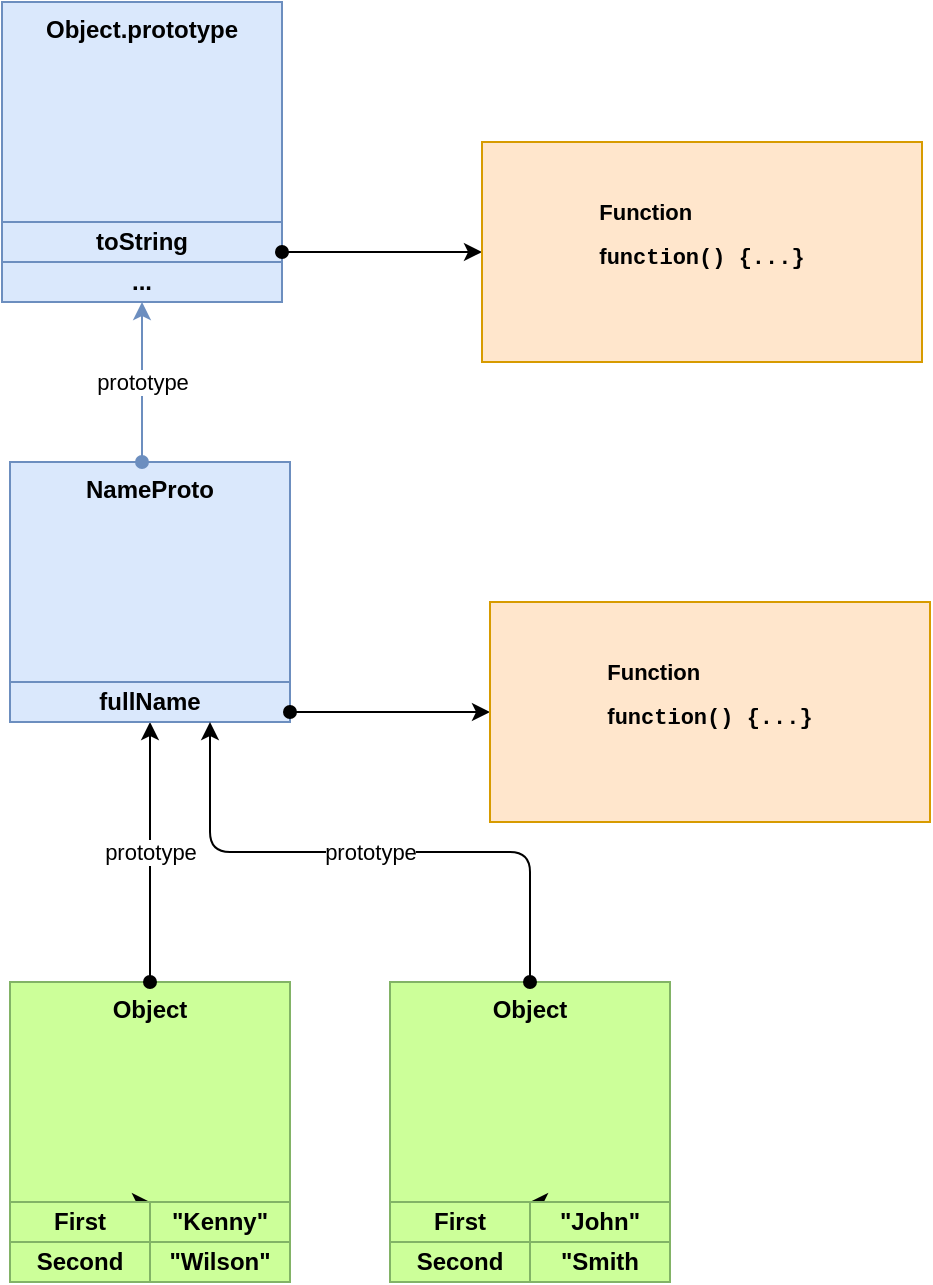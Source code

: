 <mxfile version="14.5.1" type="device"><diagram id="uR8cirdBnlo6F4v1-vQ9" name="Page-1"><mxGraphModel dx="2062" dy="-103" grid="1" gridSize="10" guides="1" tooltips="1" connect="1" arrows="1" fold="1" page="1" pageScale="1" pageWidth="827" pageHeight="1169" math="0" shadow="0"><root><mxCell id="0"/><mxCell id="1" parent="0"/><mxCell id="0dcmXLS9YXZwjWuHpy0K-1" value="Object&lt;div style=&quot;text-align: justify&quot;&gt;&lt;/div&gt;" style="rounded=0;whiteSpace=wrap;html=1;strokeColor=#82b366;fillColor=#CCFF99;fontStyle=1;verticalAlign=top;" vertex="1" parent="1"><mxGeometry x="120" y="2460" width="140" height="110" as="geometry"/></mxCell><mxCell id="0dcmXLS9YXZwjWuHpy0K-2" value="toString" style="rounded=0;whiteSpace=wrap;html=1;strokeColor=#6c8ebf;fillColor=#dae8fc;fontStyle=1" vertex="1" parent="1"><mxGeometry x="116" y="2080" width="140" height="20" as="geometry"/></mxCell><mxCell id="0dcmXLS9YXZwjWuHpy0K-3" value="Object.prototype&lt;div style=&quot;text-align: justify&quot;&gt;&lt;/div&gt;" style="rounded=0;whiteSpace=wrap;html=1;strokeColor=#6c8ebf;fillColor=#dae8fc;fontStyle=1;verticalAlign=top;" vertex="1" parent="1"><mxGeometry x="116" y="1970" width="140" height="110" as="geometry"/></mxCell><mxCell id="0dcmXLS9YXZwjWuHpy0K-4" value="" style="endArrow=classic;html=1;endFill=1;startArrow=oval;startFill=1;exitX=1;exitY=0.75;exitDx=0;exitDy=0;entryX=0;entryY=0.5;entryDx=0;entryDy=0;" edge="1" parent="1" source="0dcmXLS9YXZwjWuHpy0K-2" target="0dcmXLS9YXZwjWuHpy0K-5"><mxGeometry width="50" height="50" relative="1" as="geometry"><mxPoint x="326" y="1950" as="sourcePoint"/><mxPoint x="376" y="1900" as="targetPoint"/></mxGeometry></mxCell><mxCell id="0dcmXLS9YXZwjWuHpy0K-5" value="&lt;p class=&quot;SourceCodeCxSpFirst&quot; style=&quot;text-align: left ; font-size: 11px ; line-height: 80%&quot;&gt;&lt;font style=&quot;font-size: 11px&quot;&gt;Function&lt;/font&gt;&lt;/p&gt;&lt;p class=&quot;SourceCodeCxSpFirst&quot; style=&quot;text-align: left ; font-size: 11px&quot;&gt;&lt;font style=&quot;font-size: 11px&quot;&gt;f&lt;font face=&quot;Courier New&quot;&gt;unction()&amp;nbsp;{...}&lt;/font&gt;&lt;/font&gt;&lt;/p&gt;&lt;br&gt;&lt;div style=&quot;text-align: justify&quot;&gt;&lt;/div&gt;" style="rounded=0;whiteSpace=wrap;html=1;strokeColor=#d79b00;fillColor=#ffe6cc;fontStyle=1" vertex="1" parent="1"><mxGeometry x="356" y="2040" width="220" height="110" as="geometry"/></mxCell><mxCell id="0dcmXLS9YXZwjWuHpy0K-6" value="..." style="rounded=0;whiteSpace=wrap;html=1;strokeColor=#6c8ebf;fillColor=#dae8fc;fontStyle=1" vertex="1" parent="1"><mxGeometry x="116" y="2100" width="140" height="20" as="geometry"/></mxCell><mxCell id="0dcmXLS9YXZwjWuHpy0K-7" value="prototype" style="endArrow=classic;html=1;endFill=1;startArrow=oval;startFill=1;exitX=0.5;exitY=0;exitDx=0;exitDy=0;entryX=0.5;entryY=1;entryDx=0;entryDy=0;" edge="1" parent="1" source="0dcmXLS9YXZwjWuHpy0K-1" target="0dcmXLS9YXZwjWuHpy0K-8"><mxGeometry width="50" height="50" relative="1" as="geometry"><mxPoint x="266" y="2305" as="sourcePoint"/><mxPoint x="190" y="2350" as="targetPoint"/></mxGeometry></mxCell><mxCell id="0dcmXLS9YXZwjWuHpy0K-8" value="fullName" style="rounded=0;whiteSpace=wrap;html=1;strokeColor=#6c8ebf;fillColor=#dae8fc;fontStyle=1" vertex="1" parent="1"><mxGeometry x="120" y="2310" width="140" height="20" as="geometry"/></mxCell><mxCell id="0dcmXLS9YXZwjWuHpy0K-9" value="NameProto&lt;div style=&quot;text-align: justify&quot;&gt;&lt;/div&gt;" style="rounded=0;whiteSpace=wrap;html=1;strokeColor=#6c8ebf;fillColor=#dae8fc;fontStyle=1;verticalAlign=top;" vertex="1" parent="1"><mxGeometry x="120" y="2200" width="140" height="110" as="geometry"/></mxCell><mxCell id="0dcmXLS9YXZwjWuHpy0K-10" value="" style="endArrow=classic;html=1;endFill=1;startArrow=oval;startFill=1;exitX=1;exitY=0.75;exitDx=0;exitDy=0;entryX=0;entryY=0.5;entryDx=0;entryDy=0;" edge="1" parent="1" source="0dcmXLS9YXZwjWuHpy0K-8" target="0dcmXLS9YXZwjWuHpy0K-11"><mxGeometry width="50" height="50" relative="1" as="geometry"><mxPoint x="330" y="2180" as="sourcePoint"/><mxPoint x="380" y="2130" as="targetPoint"/></mxGeometry></mxCell><mxCell id="0dcmXLS9YXZwjWuHpy0K-11" value="&lt;p class=&quot;SourceCodeCxSpFirst&quot; style=&quot;text-align: left ; font-size: 11px ; line-height: 80%&quot;&gt;&lt;font style=&quot;font-size: 11px&quot;&gt;Function&lt;/font&gt;&lt;/p&gt;&lt;p class=&quot;SourceCodeCxSpFirst&quot; style=&quot;text-align: left ; font-size: 11px&quot;&gt;&lt;font style=&quot;font-size: 11px&quot;&gt;f&lt;font face=&quot;Courier New&quot;&gt;unction()&amp;nbsp;{...}&lt;/font&gt;&lt;/font&gt;&lt;/p&gt;&lt;br&gt;&lt;div style=&quot;text-align: justify&quot;&gt;&lt;/div&gt;" style="rounded=0;whiteSpace=wrap;html=1;strokeColor=#d79b00;fillColor=#ffe6cc;fontStyle=1" vertex="1" parent="1"><mxGeometry x="360" y="2270" width="220" height="110" as="geometry"/></mxCell><mxCell id="0dcmXLS9YXZwjWuHpy0K-12" value="prototype" style="endArrow=classic;html=1;endFill=1;startArrow=oval;startFill=1;fillColor=#dae8fc;strokeColor=#6c8ebf;" edge="1" parent="1"><mxGeometry width="50" height="50" relative="1" as="geometry"><mxPoint x="186" y="2200" as="sourcePoint"/><mxPoint x="186" y="2120" as="targetPoint"/></mxGeometry></mxCell><mxCell id="0dcmXLS9YXZwjWuHpy0K-13" value="Object&lt;div style=&quot;text-align: justify&quot;&gt;&lt;/div&gt;" style="rounded=0;whiteSpace=wrap;html=1;strokeColor=#82b366;fillColor=#CCFF99;fontStyle=1;verticalAlign=top;" vertex="1" parent="1"><mxGeometry x="310" y="2460" width="140" height="110" as="geometry"/></mxCell><mxCell id="0dcmXLS9YXZwjWuHpy0K-14" value="prototype" style="endArrow=classic;html=1;endFill=1;startArrow=oval;startFill=1;exitX=0.5;exitY=0;exitDx=0;exitDy=0;edgeStyle=orthogonalEdgeStyle;" edge="1" parent="1" source="0dcmXLS9YXZwjWuHpy0K-13" target="0dcmXLS9YXZwjWuHpy0K-8"><mxGeometry width="50" height="50" relative="1" as="geometry"><mxPoint x="200" y="2470" as="sourcePoint"/><mxPoint x="233.96" y="2350.66" as="targetPoint"/><Array as="points"><mxPoint x="380" y="2395"/><mxPoint x="220" y="2395"/></Array></mxGeometry></mxCell><mxCell id="0dcmXLS9YXZwjWuHpy0K-15" value="&quot;Wilson&quot;" style="rounded=0;whiteSpace=wrap;html=1;strokeColor=#82b366;fillColor=#CCFF99;fontStyle=1" vertex="1" parent="1"><mxGeometry x="190" y="2590" width="70" height="20" as="geometry"/></mxCell><mxCell id="0dcmXLS9YXZwjWuHpy0K-30" value="" style="edgeStyle=orthogonalEdgeStyle;rounded=0;orthogonalLoop=1;jettySize=auto;html=1;" edge="1" parent="1" source="0dcmXLS9YXZwjWuHpy0K-16" target="0dcmXLS9YXZwjWuHpy0K-1"><mxGeometry relative="1" as="geometry"/></mxCell><mxCell id="0dcmXLS9YXZwjWuHpy0K-16" value="Second" style="rounded=0;whiteSpace=wrap;html=1;strokeColor=#82b366;fillColor=#CCFF99;fontStyle=1" vertex="1" parent="1"><mxGeometry x="120" y="2590" width="70" height="20" as="geometry"/></mxCell><mxCell id="0dcmXLS9YXZwjWuHpy0K-17" value="&quot;Kenny&quot;" style="rounded=0;whiteSpace=wrap;html=1;strokeColor=#82b366;fillColor=#CCFF99;fontStyle=1" vertex="1" parent="1"><mxGeometry x="190" y="2570" width="70" height="20" as="geometry"/></mxCell><mxCell id="0dcmXLS9YXZwjWuHpy0K-18" value="First" style="rounded=0;whiteSpace=wrap;html=1;strokeColor=#82b366;fillColor=#CCFF99;fontStyle=1" vertex="1" parent="1"><mxGeometry x="120" y="2570" width="70" height="20" as="geometry"/></mxCell><mxCell id="0dcmXLS9YXZwjWuHpy0K-19" value="" style="edgeStyle=orthogonalEdgeStyle;rounded=0;orthogonalLoop=1;jettySize=auto;html=1;" edge="1" parent="1" source="0dcmXLS9YXZwjWuHpy0K-20" target="0dcmXLS9YXZwjWuHpy0K-13"><mxGeometry relative="1" as="geometry"/></mxCell><mxCell id="0dcmXLS9YXZwjWuHpy0K-20" value="&quot;Smith" style="rounded=0;whiteSpace=wrap;html=1;strokeColor=#82b366;fillColor=#CCFF99;fontStyle=1" vertex="1" parent="1"><mxGeometry x="380" y="2590" width="70" height="20" as="geometry"/></mxCell><mxCell id="0dcmXLS9YXZwjWuHpy0K-21" value="Second" style="rounded=0;whiteSpace=wrap;html=1;strokeColor=#82b366;fillColor=#CCFF99;fontStyle=1" vertex="1" parent="1"><mxGeometry x="310" y="2590" width="70" height="20" as="geometry"/></mxCell><mxCell id="0dcmXLS9YXZwjWuHpy0K-22" value="&quot;John&quot;" style="rounded=0;whiteSpace=wrap;html=1;strokeColor=#82b366;fillColor=#CCFF99;fontStyle=1" vertex="1" parent="1"><mxGeometry x="380" y="2570" width="70" height="20" as="geometry"/></mxCell><mxCell id="0dcmXLS9YXZwjWuHpy0K-23" value="First" style="rounded=0;whiteSpace=wrap;html=1;strokeColor=#82b366;fillColor=#CCFF99;fontStyle=1" vertex="1" parent="1"><mxGeometry x="310" y="2570" width="70" height="20" as="geometry"/></mxCell></root></mxGraphModel></diagram></mxfile>